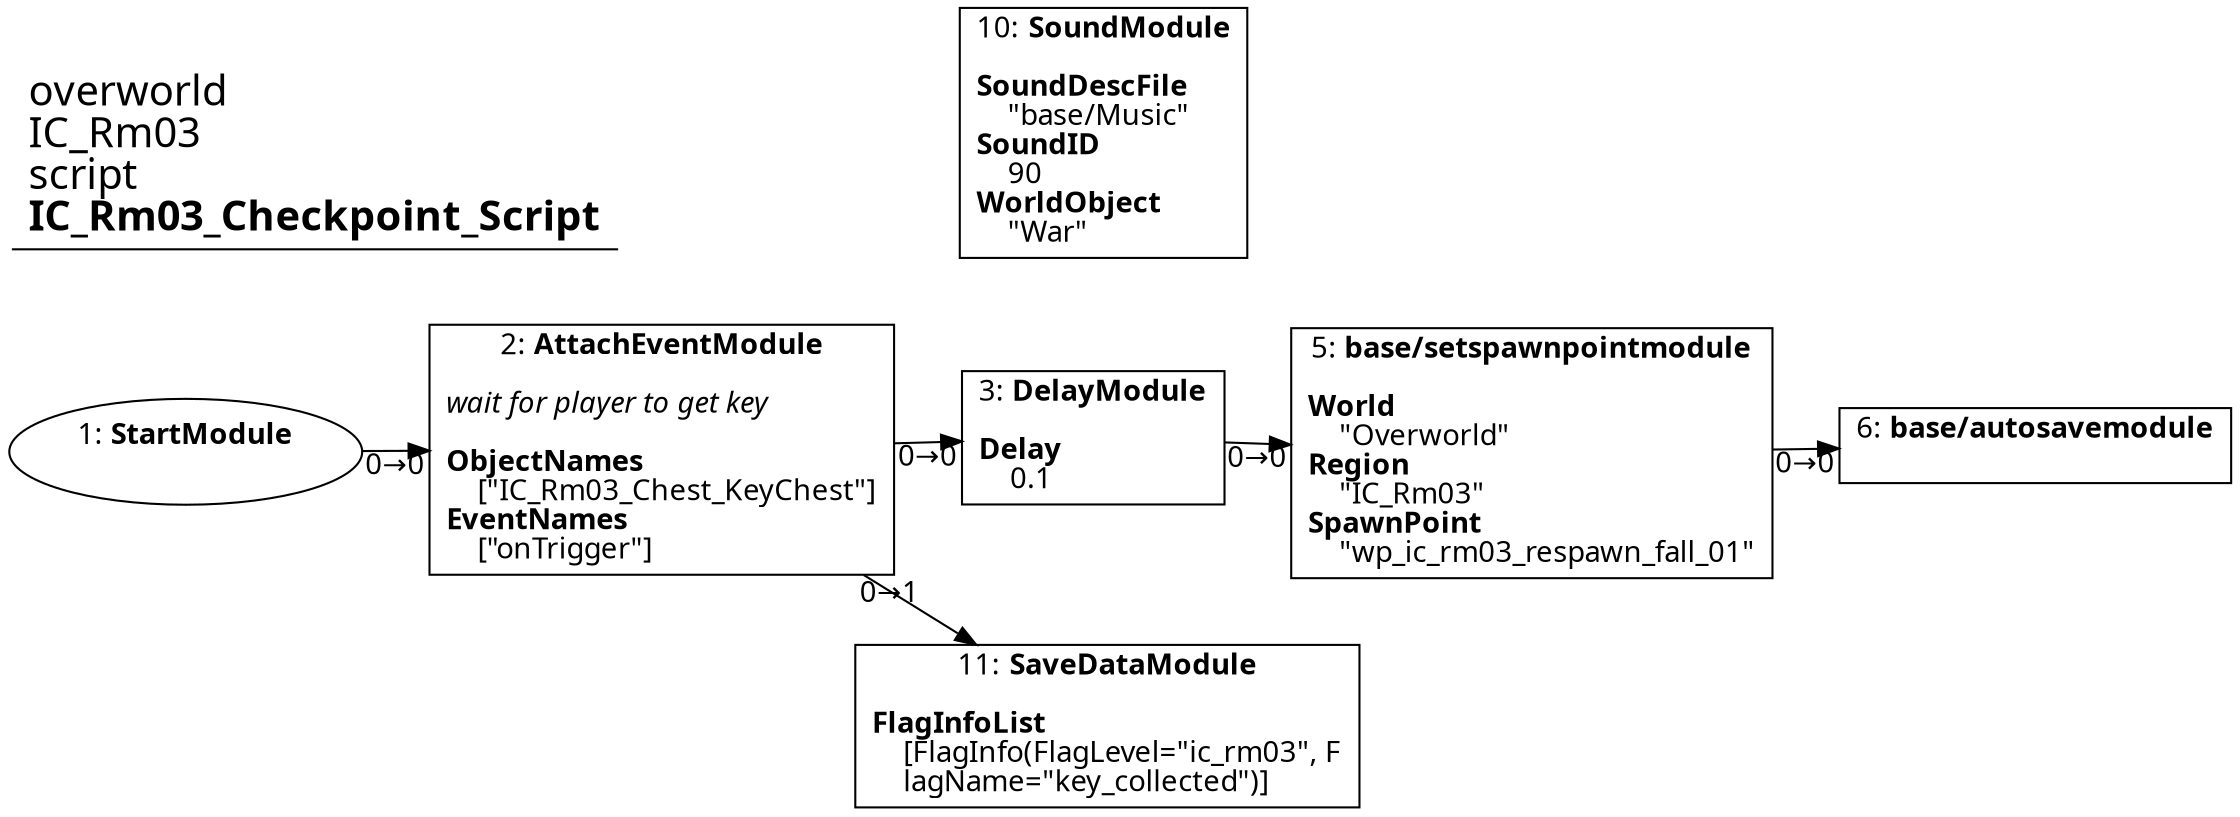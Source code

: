 digraph {
    layout = fdp;
    overlap = prism;
    sep = "+16";
    splines = spline;

    node [ shape = box ];

    graph [ fontname = "Segoe UI" ];
    node [ fontname = "Segoe UI" ];
    edge [ fontname = "Segoe UI" ];

    1 [ label = <1: <b>StartModule</b><br/><br/>> ];
    1 [ shape = oval ]
    1 [ pos = "0.124000005,-0.381!" ];
    1 -> 2 [ label = "0→0" ];

    2 [ label = <2: <b>AttachEventModule</b><br/><br/><i>wait for player to get key<br align="left"/></i><br align="left"/><b>ObjectNames</b><br align="left"/>    [&quot;IC_Rm03_Chest_KeyChest&quot;]<br align="left"/><b>EventNames</b><br align="left"/>    [&quot;onTrigger&quot;]<br align="left"/>> ];
    2 [ pos = "0.33900002,-0.381!" ];
    2 -> 3 [ label = "0→0" ];
    2 -> 11 [ label = "0→1" ];

    3 [ label = <3: <b>DelayModule</b><br/><br/><b>Delay</b><br align="left"/>    0.1<br align="left"/>> ];
    3 [ pos = "0.56700003,-0.381!" ];
    3 -> 5 [ label = "0→0" ];

    5 [ label = <5: <b>base/setspawnpointmodule</b><br/><br/><b>World</b><br align="left"/>    &quot;Overworld&quot;<br align="left"/><b>Region</b><br align="left"/>    &quot;IC_Rm03&quot;<br align="left"/><b>SpawnPoint</b><br align="left"/>    &quot;wp_ic_rm03_respawn_fall_01&quot;<br align="left"/>> ];
    5 [ pos = "0.771,-0.381!" ];
    5 -> 6 [ label = "0→0" ];

    6 [ label = <6: <b>base/autosavemodule</b><br/><br/>> ];
    6 [ pos = "1.008,-0.381!" ];

    10 [ label = <10: <b>SoundModule</b><br/><br/><b>SoundDescFile</b><br align="left"/>    &quot;base/Music&quot;<br align="left"/><b>SoundID</b><br align="left"/>    90<br align="left"/><b>WorldObject</b><br align="left"/>    &quot;War&quot;<br align="left"/>> ];
    10 [ pos = "0.56600004,-0.22800002!" ];

    11 [ label = <11: <b>SaveDataModule</b><br/><br/><b>FlagInfoList</b><br align="left"/>    [FlagInfo(FlagLevel=&quot;ic_rm03&quot;, F<br align="left"/>    lagName=&quot;key_collected&quot;)]<br align="left"/>> ];
    11 [ pos = "0.565,-0.56100005!" ];

    title [ pos = "0.123,-0.22700001!" ];
    title [ shape = underline ];
    title [ label = <<font point-size="20">overworld<br align="left"/>IC_Rm03<br align="left"/>script<br align="left"/><b>IC_Rm03_Checkpoint_Script</b><br align="left"/></font>> ];
}
